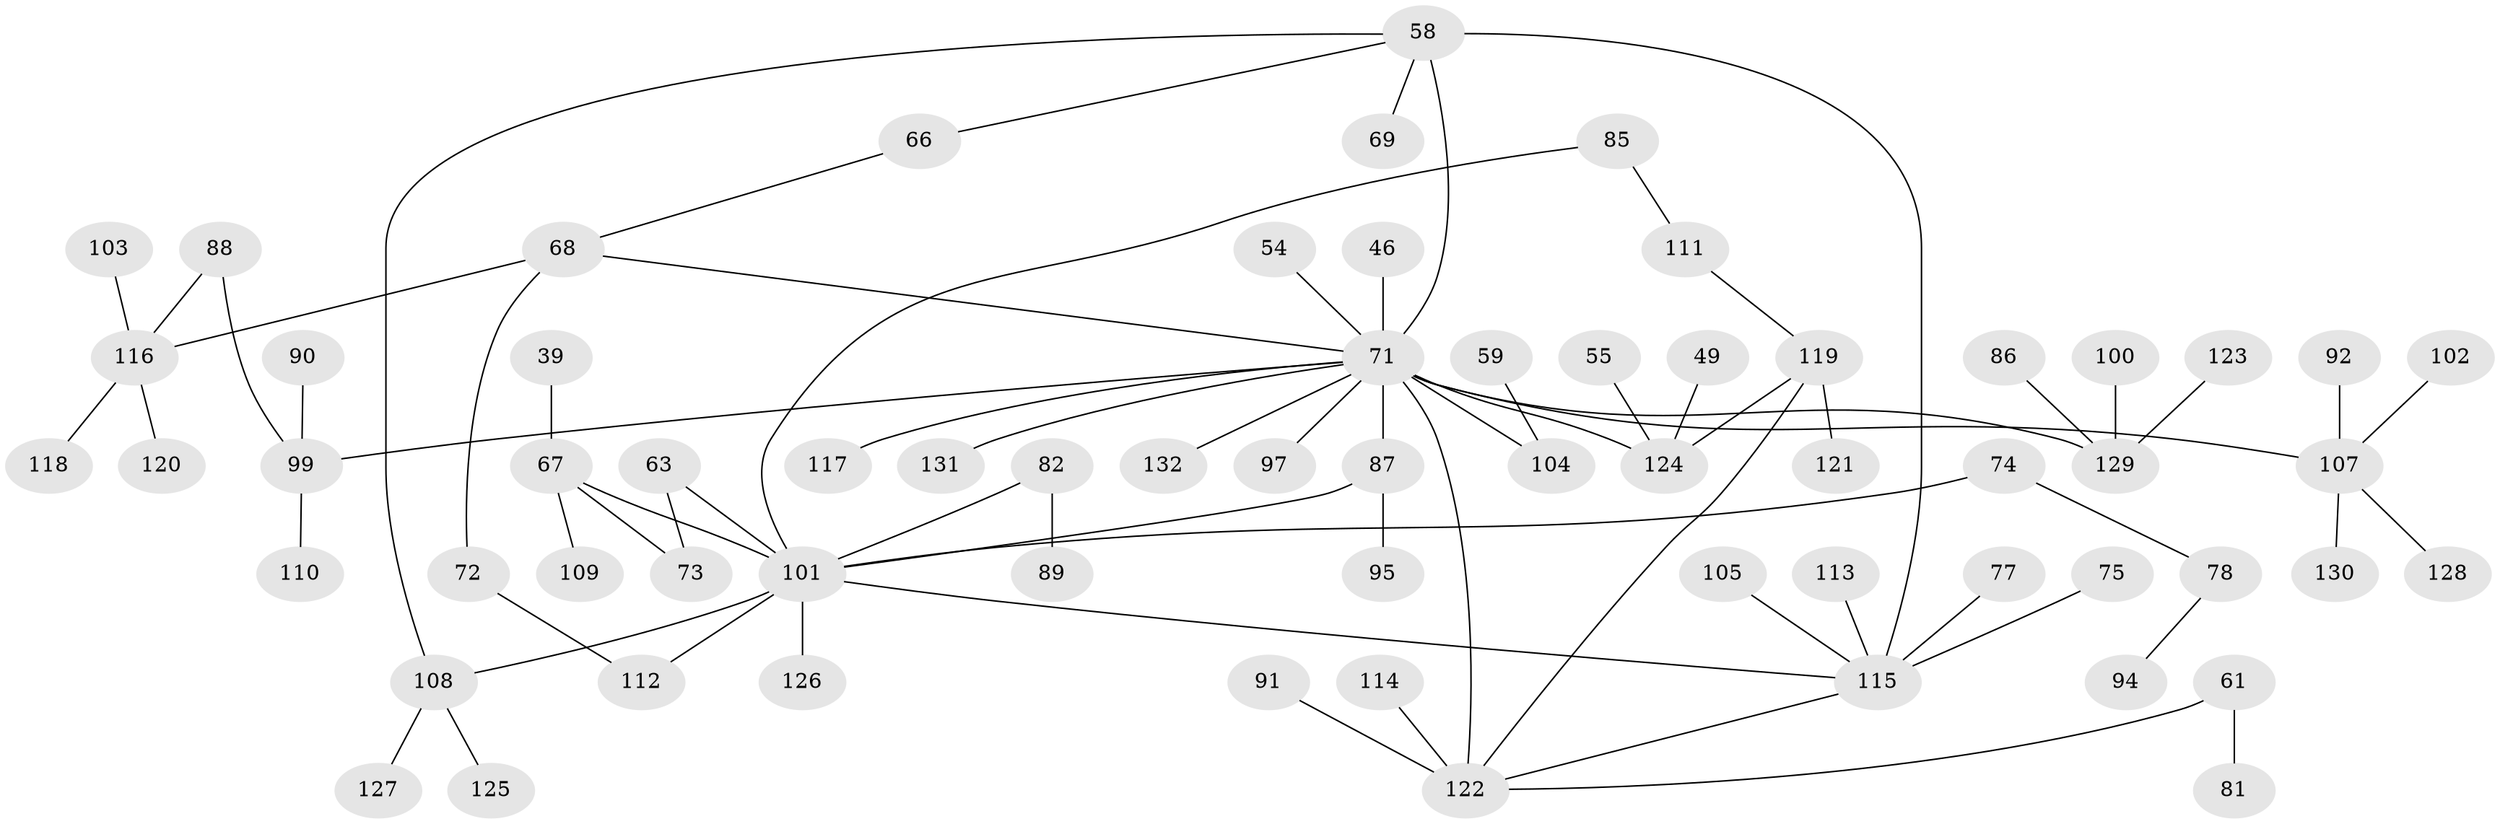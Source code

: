 // original degree distribution, {2: 0.2878787878787879, 7: 0.007575757575757576, 4: 0.06818181818181818, 5: 0.022727272727272728, 6: 0.015151515151515152, 3: 0.20454545454545456, 1: 0.38636363636363635, 10: 0.007575757575757576}
// Generated by graph-tools (version 1.1) at 2025/42/03/09/25 04:42:27]
// undirected, 66 vertices, 74 edges
graph export_dot {
graph [start="1"]
  node [color=gray90,style=filled];
  39;
  46;
  49;
  54;
  55;
  58 [super="+53+57"];
  59;
  61 [super="+32"];
  63;
  66;
  67 [super="+64"];
  68 [super="+31+38"];
  69;
  71 [super="+70+35+36"];
  72 [super="+51"];
  73;
  74 [super="+50"];
  75;
  77;
  78;
  81;
  82;
  85;
  86;
  87 [super="+83"];
  88;
  89;
  90;
  91 [super="+47"];
  92;
  94;
  95;
  97;
  99 [super="+80"];
  100;
  101 [super="+28"];
  102;
  103;
  104 [super="+43"];
  105;
  107 [super="+14+17+48+84"];
  108 [super="+65+42+106"];
  109;
  110;
  111;
  112 [super="+62"];
  113;
  114;
  115 [super="+20+23"];
  116 [super="+76+93"];
  117;
  118;
  119 [super="+96"];
  120;
  121;
  122 [super="+19+29+98"];
  123;
  124 [super="+40"];
  125;
  126;
  127;
  128;
  129 [super="+41"];
  130;
  131 [super="+44"];
  132;
  39 -- 67;
  46 -- 71;
  49 -- 124;
  54 -- 71;
  55 -- 124;
  58 -- 66;
  58 -- 115 [weight=2];
  58 -- 69;
  58 -- 71;
  58 -- 108;
  59 -- 104;
  61 -- 81;
  61 -- 122;
  63 -- 73;
  63 -- 101;
  66 -- 68;
  67 -- 101 [weight=2];
  67 -- 73;
  67 -- 109;
  68 -- 71;
  68 -- 72;
  68 -- 116;
  71 -- 97;
  71 -- 132;
  71 -- 117;
  71 -- 87;
  71 -- 122 [weight=2];
  71 -- 124 [weight=2];
  71 -- 107;
  71 -- 129;
  71 -- 104;
  71 -- 99;
  71 -- 131;
  72 -- 112;
  74 -- 101;
  74 -- 78;
  75 -- 115;
  77 -- 115;
  78 -- 94;
  82 -- 89;
  82 -- 101;
  85 -- 111;
  85 -- 101;
  86 -- 129;
  87 -- 101;
  87 -- 95;
  88 -- 116;
  88 -- 99;
  90 -- 99;
  91 -- 122;
  92 -- 107;
  99 -- 110;
  100 -- 129;
  101 -- 115;
  101 -- 126;
  101 -- 112;
  101 -- 108;
  102 -- 107;
  103 -- 116;
  105 -- 115;
  107 -- 128;
  107 -- 130;
  108 -- 125;
  108 -- 127;
  111 -- 119;
  113 -- 115;
  114 -- 122;
  115 -- 122;
  116 -- 120;
  116 -- 118;
  119 -- 121;
  119 -- 122;
  119 -- 124;
  123 -- 129;
}
